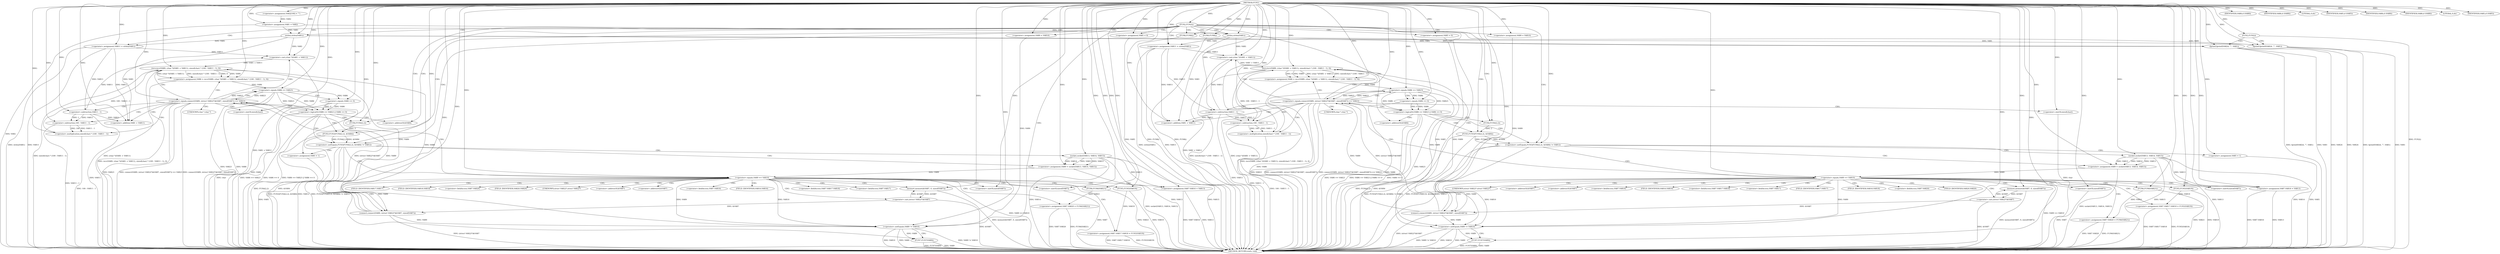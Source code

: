 digraph FUN1 {  
"1000100" [label = "(METHOD,FUN1)" ]
"1000388" [label = "(METHOD_RETURN,static void)" ]
"1000104" [label = "(<operator>.assignment,VAR2[100] = \"\")" ]
"1000107" [label = "(<operator>.assignment,VAR1 = VAR2)" ]
"1000111" [label = "(FUN2,FUN2())" ]
"1000116" [label = "(<operator>.assignment,VAR5 = 0)" ]
"1000123" [label = "(<operator>.assignment,VAR9 = VAR10)" ]
"1000127" [label = "(<operator>.assignment,VAR11 = strlen(VAR1))" ]
"1000129" [label = "(strlen,strlen(VAR1))" ]
"1000134" [label = "(<operator>.notEquals,FUN3(FUN4(2,2), &VAR4) != VAR12)" ]
"1000135" [label = "(FUN3,FUN3(FUN4(2,2), &VAR4))" ]
"1000136" [label = "(FUN4,FUN4(2,2))" ]
"1000144" [label = "(<operator>.assignment,VAR5 = 1)" ]
"1000147" [label = "(<operator>.assignment,VAR9 = socket(VAR13, VAR14, VAR15))" ]
"1000149" [label = "(socket,socket(VAR13, VAR14, VAR15))" ]
"1000154" [label = "(<operator>.equals,VAR9 == VAR10)" ]
"1000159" [label = "(memset,memset(&VAR7, 0, sizeof(VAR7)))" ]
"1000163" [label = "(<operator>.sizeOf,sizeof(VAR7))" ]
"1000165" [label = "(<operator>.assignment,VAR7.VAR16 = VAR13)" ]
"1000170" [label = "(<operator>.assignment,VAR7.VAR17.VAR18 = FUN5(VAR19))" ]
"1000176" [label = "(FUN5,FUN5(VAR19))" ]
"1000178" [label = "(<operator>.assignment,VAR7.VAR20 = FUN6(VAR21))" ]
"1000182" [label = "(FUN6,FUN6(VAR21))" ]
"1000185" [label = "(<operator>.equals,connect(VAR9, (struct VAR22*)&VAR7, sizeof(VAR7)) == VAR23)" ]
"1000186" [label = "(connect,connect(VAR9, (struct VAR22*)&VAR7, sizeof(VAR7)))" ]
"1000188" [label = "(<operator>.cast,(struct VAR22*)&VAR7)" ]
"1000192" [label = "(<operator>.sizeOf,sizeof(VAR7))" ]
"1000197" [label = "(<operator>.assignment,VAR6 = recv(VAR9, (char *)(VAR1 + VAR11), sizeof(char) * (100 - VAR11 - 1), 0))" ]
"1000199" [label = "(recv,recv(VAR9, (char *)(VAR1 + VAR11), sizeof(char) * (100 - VAR11 - 1), 0))" ]
"1000201" [label = "(<operator>.cast,(char *)(VAR1 + VAR11))" ]
"1000203" [label = "(<operator>.addition,VAR1 + VAR11)" ]
"1000206" [label = "(<operator>.multiplication,sizeof(char) * (100 - VAR11 - 1))" ]
"1000207" [label = "(<operator>.sizeOf,sizeof(char))" ]
"1000209" [label = "(<operator>.subtraction,100 - VAR11 - 1)" ]
"1000211" [label = "(<operator>.subtraction,VAR11 - 1)" ]
"1000216" [label = "(<operator>.logicalOr,VAR6 == VAR23 || VAR6 == 0)" ]
"1000217" [label = "(<operator>.equals,VAR6 == VAR23)" ]
"1000220" [label = "(<operator>.equals,VAR6 == 0)" ]
"1000226" [label = "(IDENTIFIER,VAR8,if (VAR8))" ]
"1000229" [label = "(IDENTIFIER,VAR8,if (VAR8))" ]
"1000231" [label = "(LITERAL,0,do)" ]
"1000233" [label = "(<operator>.notEquals,VAR9 != VAR10)" ]
"1000237" [label = "(FUN7,FUN7(VAR9))" ]
"1000240" [label = "(IDENTIFIER,VAR5,if (VAR5))" ]
"1000242" [label = "(FUN8,FUN8())" ]
"1000248" [label = "(<operator>.assignment,VAR5 = 0)" ]
"1000255" [label = "(<operator>.assignment,VAR9 = VAR10)" ]
"1000259" [label = "(<operator>.assignment,VAR11 = strlen(VAR1))" ]
"1000261" [label = "(strlen,strlen(VAR1))" ]
"1000266" [label = "(<operator>.notEquals,FUN3(FUN4(2,2), &VAR4) != VAR12)" ]
"1000267" [label = "(FUN3,FUN3(FUN4(2,2), &VAR4))" ]
"1000268" [label = "(FUN4,FUN4(2,2))" ]
"1000276" [label = "(<operator>.assignment,VAR5 = 1)" ]
"1000279" [label = "(<operator>.assignment,VAR9 = socket(VAR13, VAR14, VAR15))" ]
"1000281" [label = "(socket,socket(VAR13, VAR14, VAR15))" ]
"1000286" [label = "(<operator>.equals,VAR9 == VAR10)" ]
"1000291" [label = "(memset,memset(&VAR7, 0, sizeof(VAR7)))" ]
"1000295" [label = "(<operator>.sizeOf,sizeof(VAR7))" ]
"1000297" [label = "(<operator>.assignment,VAR7.VAR16 = VAR13)" ]
"1000302" [label = "(<operator>.assignment,VAR7.VAR17.VAR18 = FUN5(VAR19))" ]
"1000308" [label = "(FUN5,FUN5(VAR19))" ]
"1000310" [label = "(<operator>.assignment,VAR7.VAR20 = FUN6(VAR21))" ]
"1000314" [label = "(FUN6,FUN6(VAR21))" ]
"1000317" [label = "(<operator>.equals,connect(VAR9, (struct VAR22*)&VAR7, sizeof(VAR7)) == VAR23)" ]
"1000318" [label = "(connect,connect(VAR9, (struct VAR22*)&VAR7, sizeof(VAR7)))" ]
"1000320" [label = "(<operator>.cast,(struct VAR22*)&VAR7)" ]
"1000324" [label = "(<operator>.sizeOf,sizeof(VAR7))" ]
"1000329" [label = "(<operator>.assignment,VAR6 = recv(VAR9, (char *)(VAR1 + VAR11), sizeof(char) * (100 - VAR11 - 1), 0))" ]
"1000331" [label = "(recv,recv(VAR9, (char *)(VAR1 + VAR11), sizeof(char) * (100 - VAR11 - 1), 0))" ]
"1000333" [label = "(<operator>.cast,(char *)(VAR1 + VAR11))" ]
"1000335" [label = "(<operator>.addition,VAR1 + VAR11)" ]
"1000338" [label = "(<operator>.multiplication,sizeof(char) * (100 - VAR11 - 1))" ]
"1000339" [label = "(<operator>.sizeOf,sizeof(char))" ]
"1000341" [label = "(<operator>.subtraction,100 - VAR11 - 1)" ]
"1000343" [label = "(<operator>.subtraction,VAR11 - 1)" ]
"1000348" [label = "(<operator>.logicalOr,VAR6 == VAR23 || VAR6 == 0)" ]
"1000349" [label = "(<operator>.equals,VAR6 == VAR23)" ]
"1000352" [label = "(<operator>.equals,VAR6 == 0)" ]
"1000358" [label = "(IDENTIFIER,VAR8,if (VAR8))" ]
"1000361" [label = "(IDENTIFIER,VAR8,if (VAR8))" ]
"1000363" [label = "(LITERAL,0,do)" ]
"1000365" [label = "(<operator>.notEquals,VAR9 != VAR10)" ]
"1000369" [label = "(FUN7,FUN7(VAR9))" ]
"1000372" [label = "(IDENTIFIER,VAR5,if (VAR5))" ]
"1000374" [label = "(FUN8,FUN8())" ]
"1000376" [label = "(FUN2,FUN2())" ]
"1000378" [label = "(fprintf,fprintf(VAR24, \"\", VAR1))" ]
"1000384" [label = "(fprintf,fprintf(VAR24, \"\", VAR1))" ]
"1000139" [label = "(<operator>.addressOf,&VAR4)" ]
"1000160" [label = "(<operator>.addressOf,&VAR7)" ]
"1000166" [label = "(<operator>.fieldAccess,VAR7.VAR16)" ]
"1000168" [label = "(FIELD_IDENTIFIER,VAR16,VAR16)" ]
"1000171" [label = "(<operator>.fieldAccess,VAR7.VAR17.VAR18)" ]
"1000172" [label = "(<operator>.fieldAccess,VAR7.VAR17)" ]
"1000174" [label = "(FIELD_IDENTIFIER,VAR17,VAR17)" ]
"1000175" [label = "(FIELD_IDENTIFIER,VAR18,VAR18)" ]
"1000179" [label = "(<operator>.fieldAccess,VAR7.VAR20)" ]
"1000181" [label = "(FIELD_IDENTIFIER,VAR20,VAR20)" ]
"1000189" [label = "(UNKNOWN,struct VAR22*,struct VAR22*)" ]
"1000190" [label = "(<operator>.addressOf,&VAR7)" ]
"1000202" [label = "(UNKNOWN,char *,char *)" ]
"1000271" [label = "(<operator>.addressOf,&VAR4)" ]
"1000292" [label = "(<operator>.addressOf,&VAR7)" ]
"1000298" [label = "(<operator>.fieldAccess,VAR7.VAR16)" ]
"1000300" [label = "(FIELD_IDENTIFIER,VAR16,VAR16)" ]
"1000303" [label = "(<operator>.fieldAccess,VAR7.VAR17.VAR18)" ]
"1000304" [label = "(<operator>.fieldAccess,VAR7.VAR17)" ]
"1000306" [label = "(FIELD_IDENTIFIER,VAR17,VAR17)" ]
"1000307" [label = "(FIELD_IDENTIFIER,VAR18,VAR18)" ]
"1000311" [label = "(<operator>.fieldAccess,VAR7.VAR20)" ]
"1000313" [label = "(FIELD_IDENTIFIER,VAR20,VAR20)" ]
"1000321" [label = "(UNKNOWN,struct VAR22*,struct VAR22*)" ]
"1000322" [label = "(<operator>.addressOf,&VAR7)" ]
"1000334" [label = "(UNKNOWN,char *,char *)" ]
  "1000216" -> "1000388"  [ label = "DDG: VAR6 == VAR23 || VAR6 == 0"] 
  "1000217" -> "1000388"  [ label = "DDG: VAR23"] 
  "1000297" -> "1000388"  [ label = "DDG: VAR13"] 
  "1000318" -> "1000388"  [ label = "DDG: (struct VAR22*)&VAR7"] 
  "1000178" -> "1000388"  [ label = "DDG: FUN6(VAR21)"] 
  "1000317" -> "1000388"  [ label = "DDG: VAR23"] 
  "1000159" -> "1000388"  [ label = "DDG: memset(&VAR7, 0, sizeof(VAR7))"] 
  "1000369" -> "1000388"  [ label = "DDG: FUN7(VAR9)"] 
  "1000116" -> "1000388"  [ label = "DDG: VAR5"] 
  "1000365" -> "1000388"  [ label = "DDG: VAR9 != VAR10"] 
  "1000186" -> "1000388"  [ label = "DDG: (struct VAR22*)&VAR7"] 
  "1000286" -> "1000388"  [ label = "DDG: VAR9 == VAR10"] 
  "1000185" -> "1000388"  [ label = "DDG: connect(VAR9, (struct VAR22*)&VAR7, sizeof(VAR7))"] 
  "1000348" -> "1000388"  [ label = "DDG: VAR6 == VAR23"] 
  "1000291" -> "1000388"  [ label = "DDG: memset(&VAR7, 0, sizeof(VAR7))"] 
  "1000259" -> "1000388"  [ label = "DDG: VAR11"] 
  "1000308" -> "1000388"  [ label = "DDG: VAR19"] 
  "1000297" -> "1000388"  [ label = "DDG: VAR7.VAR16"] 
  "1000376" -> "1000388"  [ label = "DDG: FUN2()"] 
  "1000329" -> "1000388"  [ label = "DDG: recv(VAR9, (char *)(VAR1 + VAR11), sizeof(char) * (100 - VAR11 - 1), 0)"] 
  "1000220" -> "1000388"  [ label = "DDG: VAR6"] 
  "1000331" -> "1000388"  [ label = "DDG: (char *)(VAR1 + VAR11)"] 
  "1000185" -> "1000388"  [ label = "DDG: VAR23"] 
  "1000199" -> "1000388"  [ label = "DDG: (char *)(VAR1 + VAR11)"] 
  "1000343" -> "1000388"  [ label = "DDG: VAR11"] 
  "1000237" -> "1000388"  [ label = "DDG: FUN7(VAR9)"] 
  "1000206" -> "1000388"  [ label = "DDG: 100 - VAR11 - 1"] 
  "1000314" -> "1000388"  [ label = "DDG: VAR21"] 
  "1000281" -> "1000388"  [ label = "DDG: VAR13"] 
  "1000349" -> "1000388"  [ label = "DDG: VAR23"] 
  "1000185" -> "1000388"  [ label = "DDG: connect(VAR9, (struct VAR22*)&VAR7, sizeof(VAR7)) == VAR23"] 
  "1000281" -> "1000388"  [ label = "DDG: VAR15"] 
  "1000149" -> "1000388"  [ label = "DDG: VAR14"] 
  "1000233" -> "1000388"  [ label = "DDG: VAR9 != VAR10"] 
  "1000341" -> "1000388"  [ label = "DDG: VAR11 - 1"] 
  "1000369" -> "1000388"  [ label = "DDG: VAR9"] 
  "1000165" -> "1000388"  [ label = "DDG: VAR13"] 
  "1000233" -> "1000388"  [ label = "DDG: VAR10"] 
  "1000384" -> "1000388"  [ label = "DDG: fprintf(VAR24, \"\", VAR1)"] 
  "1000188" -> "1000388"  [ label = "DDG: &VAR7"] 
  "1000317" -> "1000388"  [ label = "DDG: connect(VAR9, (struct VAR22*)&VAR7, sizeof(VAR7))"] 
  "1000178" -> "1000388"  [ label = "DDG: VAR7.VAR20"] 
  "1000302" -> "1000388"  [ label = "DDG: VAR7.VAR17.VAR18"] 
  "1000216" -> "1000388"  [ label = "DDG: VAR6 == VAR23"] 
  "1000310" -> "1000388"  [ label = "DDG: VAR7.VAR20"] 
  "1000237" -> "1000388"  [ label = "DDG: VAR9"] 
  "1000199" -> "1000388"  [ label = "DDG: sizeof(char) * (100 - VAR11 - 1)"] 
  "1000134" -> "1000388"  [ label = "DDG: VAR12"] 
  "1000135" -> "1000388"  [ label = "DDG: &VAR4"] 
  "1000165" -> "1000388"  [ label = "DDG: VAR7.VAR16"] 
  "1000352" -> "1000388"  [ label = "DDG: VAR6"] 
  "1000149" -> "1000388"  [ label = "DDG: VAR15"] 
  "1000267" -> "1000388"  [ label = "DDG: FUN4(2,2)"] 
  "1000127" -> "1000388"  [ label = "DDG: strlen(VAR1)"] 
  "1000348" -> "1000388"  [ label = "DDG: VAR6 == VAR23 || VAR6 == 0"] 
  "1000266" -> "1000388"  [ label = "DDG: FUN3(FUN4(2,2), &VAR4)"] 
  "1000134" -> "1000388"  [ label = "DDG: FUN3(FUN4(2,2), &VAR4) != VAR12"] 
  "1000331" -> "1000388"  [ label = "DDG: sizeof(char) * (100 - VAR11 - 1)"] 
  "1000378" -> "1000388"  [ label = "DDG: VAR24"] 
  "1000217" -> "1000388"  [ label = "DDG: VAR6"] 
  "1000201" -> "1000388"  [ label = "DDG: VAR1 + VAR11"] 
  "1000207" -> "1000388"  [ label = "DDG: char"] 
  "1000147" -> "1000388"  [ label = "DDG: socket(VAR13, VAR14, VAR15)"] 
  "1000170" -> "1000388"  [ label = "DDG: FUN5(VAR19)"] 
  "1000266" -> "1000388"  [ label = "DDG: FUN3(FUN4(2,2), &VAR4) != VAR12"] 
  "1000384" -> "1000388"  [ label = "DDG: VAR1"] 
  "1000365" -> "1000388"  [ label = "DDG: VAR10"] 
  "1000365" -> "1000388"  [ label = "DDG: VAR9"] 
  "1000349" -> "1000388"  [ label = "DDG: VAR6"] 
  "1000211" -> "1000388"  [ label = "DDG: VAR11"] 
  "1000154" -> "1000388"  [ label = "DDG: VAR9 == VAR10"] 
  "1000197" -> "1000388"  [ label = "DDG: recv(VAR9, (char *)(VAR1 + VAR11), sizeof(char) * (100 - VAR11 - 1), 0)"] 
  "1000266" -> "1000388"  [ label = "DDG: VAR12"] 
  "1000378" -> "1000388"  [ label = "DDG: fprintf(VAR24, \"\", VAR1)"] 
  "1000339" -> "1000388"  [ label = "DDG: char"] 
  "1000134" -> "1000388"  [ label = "DDG: FUN3(FUN4(2,2), &VAR4)"] 
  "1000192" -> "1000388"  [ label = "DDG: VAR7"] 
  "1000209" -> "1000388"  [ label = "DDG: VAR11 - 1"] 
  "1000320" -> "1000388"  [ label = "DDG: &VAR7"] 
  "1000324" -> "1000388"  [ label = "DDG: VAR7"] 
  "1000279" -> "1000388"  [ label = "DDG: socket(VAR13, VAR14, VAR15)"] 
  "1000233" -> "1000388"  [ label = "DDG: VAR9"] 
  "1000135" -> "1000388"  [ label = "DDG: FUN4(2,2)"] 
  "1000276" -> "1000388"  [ label = "DDG: VAR5"] 
  "1000242" -> "1000388"  [ label = "DDG: FUN8()"] 
  "1000144" -> "1000388"  [ label = "DDG: VAR5"] 
  "1000216" -> "1000388"  [ label = "DDG: VAR6 == 0"] 
  "1000170" -> "1000388"  [ label = "DDG: VAR7.VAR17.VAR18"] 
  "1000176" -> "1000388"  [ label = "DDG: VAR19"] 
  "1000149" -> "1000388"  [ label = "DDG: VAR13"] 
  "1000348" -> "1000388"  [ label = "DDG: VAR6 == 0"] 
  "1000259" -> "1000388"  [ label = "DDG: strlen(VAR1)"] 
  "1000127" -> "1000388"  [ label = "DDG: VAR11"] 
  "1000374" -> "1000388"  [ label = "DDG: FUN8()"] 
  "1000302" -> "1000388"  [ label = "DDG: FUN5(VAR19)"] 
  "1000281" -> "1000388"  [ label = "DDG: VAR14"] 
  "1000310" -> "1000388"  [ label = "DDG: FUN6(VAR21)"] 
  "1000267" -> "1000388"  [ label = "DDG: &VAR4"] 
  "1000182" -> "1000388"  [ label = "DDG: VAR21"] 
  "1000333" -> "1000388"  [ label = "DDG: VAR1 + VAR11"] 
  "1000378" -> "1000388"  [ label = "DDG: VAR1"] 
  "1000338" -> "1000388"  [ label = "DDG: 100 - VAR11 - 1"] 
  "1000384" -> "1000388"  [ label = "DDG: VAR24"] 
  "1000107" -> "1000388"  [ label = "DDG: VAR2"] 
  "1000248" -> "1000388"  [ label = "DDG: VAR5"] 
  "1000317" -> "1000388"  [ label = "DDG: connect(VAR9, (struct VAR22*)&VAR7, sizeof(VAR7)) == VAR23"] 
  "1000100" -> "1000104"  [ label = "DDG: "] 
  "1000104" -> "1000107"  [ label = "DDG: VAR2"] 
  "1000100" -> "1000107"  [ label = "DDG: "] 
  "1000100" -> "1000111"  [ label = "DDG: "] 
  "1000100" -> "1000116"  [ label = "DDG: "] 
  "1000100" -> "1000123"  [ label = "DDG: "] 
  "1000129" -> "1000127"  [ label = "DDG: VAR1"] 
  "1000100" -> "1000127"  [ label = "DDG: "] 
  "1000107" -> "1000129"  [ label = "DDG: VAR1"] 
  "1000100" -> "1000129"  [ label = "DDG: "] 
  "1000135" -> "1000134"  [ label = "DDG: FUN4(2,2)"] 
  "1000135" -> "1000134"  [ label = "DDG: &VAR4"] 
  "1000136" -> "1000135"  [ label = "DDG: 2"] 
  "1000100" -> "1000136"  [ label = "DDG: "] 
  "1000100" -> "1000134"  [ label = "DDG: "] 
  "1000100" -> "1000144"  [ label = "DDG: "] 
  "1000149" -> "1000147"  [ label = "DDG: VAR13"] 
  "1000149" -> "1000147"  [ label = "DDG: VAR14"] 
  "1000149" -> "1000147"  [ label = "DDG: VAR15"] 
  "1000100" -> "1000147"  [ label = "DDG: "] 
  "1000100" -> "1000149"  [ label = "DDG: "] 
  "1000147" -> "1000154"  [ label = "DDG: VAR9"] 
  "1000100" -> "1000154"  [ label = "DDG: "] 
  "1000188" -> "1000159"  [ label = "DDG: &VAR7"] 
  "1000100" -> "1000159"  [ label = "DDG: "] 
  "1000100" -> "1000163"  [ label = "DDG: "] 
  "1000149" -> "1000165"  [ label = "DDG: VAR13"] 
  "1000100" -> "1000165"  [ label = "DDG: "] 
  "1000176" -> "1000170"  [ label = "DDG: VAR19"] 
  "1000100" -> "1000176"  [ label = "DDG: "] 
  "1000182" -> "1000178"  [ label = "DDG: VAR21"] 
  "1000100" -> "1000182"  [ label = "DDG: "] 
  "1000186" -> "1000185"  [ label = "DDG: VAR9"] 
  "1000186" -> "1000185"  [ label = "DDG: (struct VAR22*)&VAR7"] 
  "1000154" -> "1000186"  [ label = "DDG: VAR9"] 
  "1000100" -> "1000186"  [ label = "DDG: "] 
  "1000188" -> "1000186"  [ label = "DDG: &VAR7"] 
  "1000159" -> "1000188"  [ label = "DDG: &VAR7"] 
  "1000100" -> "1000192"  [ label = "DDG: "] 
  "1000217" -> "1000185"  [ label = "DDG: VAR23"] 
  "1000100" -> "1000185"  [ label = "DDG: "] 
  "1000199" -> "1000197"  [ label = "DDG: VAR9"] 
  "1000199" -> "1000197"  [ label = "DDG: (char *)(VAR1 + VAR11)"] 
  "1000199" -> "1000197"  [ label = "DDG: sizeof(char) * (100 - VAR11 - 1)"] 
  "1000199" -> "1000197"  [ label = "DDG: 0"] 
  "1000100" -> "1000197"  [ label = "DDG: "] 
  "1000186" -> "1000199"  [ label = "DDG: VAR9"] 
  "1000100" -> "1000199"  [ label = "DDG: "] 
  "1000201" -> "1000199"  [ label = "DDG: VAR1 + VAR11"] 
  "1000129" -> "1000201"  [ label = "DDG: VAR1"] 
  "1000100" -> "1000201"  [ label = "DDG: "] 
  "1000211" -> "1000201"  [ label = "DDG: VAR11"] 
  "1000127" -> "1000201"  [ label = "DDG: VAR11"] 
  "1000129" -> "1000203"  [ label = "DDG: VAR1"] 
  "1000100" -> "1000203"  [ label = "DDG: "] 
  "1000211" -> "1000203"  [ label = "DDG: VAR11"] 
  "1000127" -> "1000203"  [ label = "DDG: VAR11"] 
  "1000206" -> "1000199"  [ label = "DDG: 100 - VAR11 - 1"] 
  "1000100" -> "1000206"  [ label = "DDG: "] 
  "1000100" -> "1000207"  [ label = "DDG: "] 
  "1000209" -> "1000206"  [ label = "DDG: 100"] 
  "1000209" -> "1000206"  [ label = "DDG: VAR11 - 1"] 
  "1000100" -> "1000209"  [ label = "DDG: "] 
  "1000211" -> "1000209"  [ label = "DDG: VAR11"] 
  "1000211" -> "1000209"  [ label = "DDG: 1"] 
  "1000100" -> "1000211"  [ label = "DDG: "] 
  "1000127" -> "1000211"  [ label = "DDG: VAR11"] 
  "1000217" -> "1000216"  [ label = "DDG: VAR6"] 
  "1000217" -> "1000216"  [ label = "DDG: VAR23"] 
  "1000197" -> "1000217"  [ label = "DDG: VAR6"] 
  "1000100" -> "1000217"  [ label = "DDG: "] 
  "1000185" -> "1000217"  [ label = "DDG: VAR23"] 
  "1000220" -> "1000216"  [ label = "DDG: VAR6"] 
  "1000220" -> "1000216"  [ label = "DDG: 0"] 
  "1000217" -> "1000220"  [ label = "DDG: VAR6"] 
  "1000100" -> "1000220"  [ label = "DDG: "] 
  "1000100" -> "1000226"  [ label = "DDG: "] 
  "1000100" -> "1000229"  [ label = "DDG: "] 
  "1000100" -> "1000231"  [ label = "DDG: "] 
  "1000186" -> "1000233"  [ label = "DDG: VAR9"] 
  "1000199" -> "1000233"  [ label = "DDG: VAR9"] 
  "1000154" -> "1000233"  [ label = "DDG: VAR9"] 
  "1000123" -> "1000233"  [ label = "DDG: VAR9"] 
  "1000100" -> "1000233"  [ label = "DDG: "] 
  "1000154" -> "1000233"  [ label = "DDG: VAR10"] 
  "1000233" -> "1000237"  [ label = "DDG: VAR9"] 
  "1000100" -> "1000237"  [ label = "DDG: "] 
  "1000100" -> "1000240"  [ label = "DDG: "] 
  "1000100" -> "1000242"  [ label = "DDG: "] 
  "1000100" -> "1000248"  [ label = "DDG: "] 
  "1000100" -> "1000255"  [ label = "DDG: "] 
  "1000261" -> "1000259"  [ label = "DDG: VAR1"] 
  "1000100" -> "1000259"  [ label = "DDG: "] 
  "1000107" -> "1000261"  [ label = "DDG: VAR1"] 
  "1000100" -> "1000261"  [ label = "DDG: "] 
  "1000267" -> "1000266"  [ label = "DDG: FUN4(2,2)"] 
  "1000267" -> "1000266"  [ label = "DDG: &VAR4"] 
  "1000268" -> "1000267"  [ label = "DDG: 2"] 
  "1000100" -> "1000268"  [ label = "DDG: "] 
  "1000100" -> "1000266"  [ label = "DDG: "] 
  "1000100" -> "1000276"  [ label = "DDG: "] 
  "1000281" -> "1000279"  [ label = "DDG: VAR13"] 
  "1000281" -> "1000279"  [ label = "DDG: VAR14"] 
  "1000281" -> "1000279"  [ label = "DDG: VAR15"] 
  "1000100" -> "1000279"  [ label = "DDG: "] 
  "1000100" -> "1000281"  [ label = "DDG: "] 
  "1000279" -> "1000286"  [ label = "DDG: VAR9"] 
  "1000100" -> "1000286"  [ label = "DDG: "] 
  "1000320" -> "1000291"  [ label = "DDG: &VAR7"] 
  "1000100" -> "1000291"  [ label = "DDG: "] 
  "1000100" -> "1000295"  [ label = "DDG: "] 
  "1000281" -> "1000297"  [ label = "DDG: VAR13"] 
  "1000100" -> "1000297"  [ label = "DDG: "] 
  "1000308" -> "1000302"  [ label = "DDG: VAR19"] 
  "1000100" -> "1000308"  [ label = "DDG: "] 
  "1000314" -> "1000310"  [ label = "DDG: VAR21"] 
  "1000100" -> "1000314"  [ label = "DDG: "] 
  "1000318" -> "1000317"  [ label = "DDG: VAR9"] 
  "1000318" -> "1000317"  [ label = "DDG: (struct VAR22*)&VAR7"] 
  "1000286" -> "1000318"  [ label = "DDG: VAR9"] 
  "1000100" -> "1000318"  [ label = "DDG: "] 
  "1000320" -> "1000318"  [ label = "DDG: &VAR7"] 
  "1000291" -> "1000320"  [ label = "DDG: &VAR7"] 
  "1000100" -> "1000324"  [ label = "DDG: "] 
  "1000349" -> "1000317"  [ label = "DDG: VAR23"] 
  "1000100" -> "1000317"  [ label = "DDG: "] 
  "1000331" -> "1000329"  [ label = "DDG: VAR9"] 
  "1000331" -> "1000329"  [ label = "DDG: (char *)(VAR1 + VAR11)"] 
  "1000331" -> "1000329"  [ label = "DDG: sizeof(char) * (100 - VAR11 - 1)"] 
  "1000331" -> "1000329"  [ label = "DDG: 0"] 
  "1000100" -> "1000329"  [ label = "DDG: "] 
  "1000318" -> "1000331"  [ label = "DDG: VAR9"] 
  "1000100" -> "1000331"  [ label = "DDG: "] 
  "1000333" -> "1000331"  [ label = "DDG: VAR1 + VAR11"] 
  "1000261" -> "1000333"  [ label = "DDG: VAR1"] 
  "1000100" -> "1000333"  [ label = "DDG: "] 
  "1000259" -> "1000333"  [ label = "DDG: VAR11"] 
  "1000343" -> "1000333"  [ label = "DDG: VAR11"] 
  "1000261" -> "1000335"  [ label = "DDG: VAR1"] 
  "1000100" -> "1000335"  [ label = "DDG: "] 
  "1000259" -> "1000335"  [ label = "DDG: VAR11"] 
  "1000343" -> "1000335"  [ label = "DDG: VAR11"] 
  "1000338" -> "1000331"  [ label = "DDG: 100 - VAR11 - 1"] 
  "1000100" -> "1000338"  [ label = "DDG: "] 
  "1000100" -> "1000339"  [ label = "DDG: "] 
  "1000341" -> "1000338"  [ label = "DDG: 100"] 
  "1000341" -> "1000338"  [ label = "DDG: VAR11 - 1"] 
  "1000100" -> "1000341"  [ label = "DDG: "] 
  "1000343" -> "1000341"  [ label = "DDG: VAR11"] 
  "1000343" -> "1000341"  [ label = "DDG: 1"] 
  "1000100" -> "1000343"  [ label = "DDG: "] 
  "1000259" -> "1000343"  [ label = "DDG: VAR11"] 
  "1000349" -> "1000348"  [ label = "DDG: VAR6"] 
  "1000349" -> "1000348"  [ label = "DDG: VAR23"] 
  "1000329" -> "1000349"  [ label = "DDG: VAR6"] 
  "1000100" -> "1000349"  [ label = "DDG: "] 
  "1000317" -> "1000349"  [ label = "DDG: VAR23"] 
  "1000352" -> "1000348"  [ label = "DDG: VAR6"] 
  "1000352" -> "1000348"  [ label = "DDG: 0"] 
  "1000349" -> "1000352"  [ label = "DDG: VAR6"] 
  "1000100" -> "1000352"  [ label = "DDG: "] 
  "1000100" -> "1000358"  [ label = "DDG: "] 
  "1000100" -> "1000361"  [ label = "DDG: "] 
  "1000100" -> "1000363"  [ label = "DDG: "] 
  "1000286" -> "1000365"  [ label = "DDG: VAR9"] 
  "1000318" -> "1000365"  [ label = "DDG: VAR9"] 
  "1000331" -> "1000365"  [ label = "DDG: VAR9"] 
  "1000255" -> "1000365"  [ label = "DDG: VAR9"] 
  "1000100" -> "1000365"  [ label = "DDG: "] 
  "1000286" -> "1000365"  [ label = "DDG: VAR10"] 
  "1000365" -> "1000369"  [ label = "DDG: VAR9"] 
  "1000100" -> "1000369"  [ label = "DDG: "] 
  "1000100" -> "1000372"  [ label = "DDG: "] 
  "1000100" -> "1000374"  [ label = "DDG: "] 
  "1000100" -> "1000376"  [ label = "DDG: "] 
  "1000100" -> "1000378"  [ label = "DDG: "] 
  "1000129" -> "1000378"  [ label = "DDG: VAR1"] 
  "1000261" -> "1000378"  [ label = "DDG: VAR1"] 
  "1000100" -> "1000384"  [ label = "DDG: "] 
  "1000129" -> "1000384"  [ label = "DDG: VAR1"] 
  "1000261" -> "1000384"  [ label = "DDG: VAR1"] 
  "1000111" -> "1000127"  [ label = "CDG: "] 
  "1000111" -> "1000268"  [ label = "CDG: "] 
  "1000111" -> "1000233"  [ label = "CDG: "] 
  "1000111" -> "1000248"  [ label = "CDG: "] 
  "1000111" -> "1000136"  [ label = "CDG: "] 
  "1000111" -> "1000271"  [ label = "CDG: "] 
  "1000111" -> "1000267"  [ label = "CDG: "] 
  "1000111" -> "1000129"  [ label = "CDG: "] 
  "1000111" -> "1000139"  [ label = "CDG: "] 
  "1000111" -> "1000255"  [ label = "CDG: "] 
  "1000111" -> "1000259"  [ label = "CDG: "] 
  "1000111" -> "1000116"  [ label = "CDG: "] 
  "1000111" -> "1000261"  [ label = "CDG: "] 
  "1000111" -> "1000123"  [ label = "CDG: "] 
  "1000111" -> "1000135"  [ label = "CDG: "] 
  "1000111" -> "1000266"  [ label = "CDG: "] 
  "1000111" -> "1000365"  [ label = "CDG: "] 
  "1000111" -> "1000134"  [ label = "CDG: "] 
  "1000111" -> "1000242"  [ label = "CDG: "] 
  "1000111" -> "1000374"  [ label = "CDG: "] 
  "1000134" -> "1000144"  [ label = "CDG: "] 
  "1000134" -> "1000154"  [ label = "CDG: "] 
  "1000134" -> "1000147"  [ label = "CDG: "] 
  "1000134" -> "1000149"  [ label = "CDG: "] 
  "1000154" -> "1000174"  [ label = "CDG: "] 
  "1000154" -> "1000182"  [ label = "CDG: "] 
  "1000154" -> "1000165"  [ label = "CDG: "] 
  "1000154" -> "1000188"  [ label = "CDG: "] 
  "1000154" -> "1000190"  [ label = "CDG: "] 
  "1000154" -> "1000160"  [ label = "CDG: "] 
  "1000154" -> "1000192"  [ label = "CDG: "] 
  "1000154" -> "1000176"  [ label = "CDG: "] 
  "1000154" -> "1000189"  [ label = "CDG: "] 
  "1000154" -> "1000168"  [ label = "CDG: "] 
  "1000154" -> "1000181"  [ label = "CDG: "] 
  "1000154" -> "1000166"  [ label = "CDG: "] 
  "1000154" -> "1000175"  [ label = "CDG: "] 
  "1000154" -> "1000179"  [ label = "CDG: "] 
  "1000154" -> "1000185"  [ label = "CDG: "] 
  "1000154" -> "1000186"  [ label = "CDG: "] 
  "1000154" -> "1000172"  [ label = "CDG: "] 
  "1000154" -> "1000163"  [ label = "CDG: "] 
  "1000154" -> "1000178"  [ label = "CDG: "] 
  "1000154" -> "1000159"  [ label = "CDG: "] 
  "1000154" -> "1000170"  [ label = "CDG: "] 
  "1000154" -> "1000171"  [ label = "CDG: "] 
  "1000185" -> "1000199"  [ label = "CDG: "] 
  "1000185" -> "1000216"  [ label = "CDG: "] 
  "1000185" -> "1000206"  [ label = "CDG: "] 
  "1000185" -> "1000201"  [ label = "CDG: "] 
  "1000185" -> "1000203"  [ label = "CDG: "] 
  "1000185" -> "1000211"  [ label = "CDG: "] 
  "1000185" -> "1000197"  [ label = "CDG: "] 
  "1000185" -> "1000217"  [ label = "CDG: "] 
  "1000185" -> "1000207"  [ label = "CDG: "] 
  "1000185" -> "1000202"  [ label = "CDG: "] 
  "1000185" -> "1000209"  [ label = "CDG: "] 
  "1000216" -> "1000136"  [ label = "CDG: "] 
  "1000216" -> "1000139"  [ label = "CDG: "] 
  "1000216" -> "1000135"  [ label = "CDG: "] 
  "1000216" -> "1000134"  [ label = "CDG: "] 
  "1000217" -> "1000220"  [ label = "CDG: "] 
  "1000233" -> "1000237"  [ label = "CDG: "] 
  "1000266" -> "1000276"  [ label = "CDG: "] 
  "1000266" -> "1000281"  [ label = "CDG: "] 
  "1000266" -> "1000286"  [ label = "CDG: "] 
  "1000266" -> "1000279"  [ label = "CDG: "] 
  "1000286" -> "1000310"  [ label = "CDG: "] 
  "1000286" -> "1000302"  [ label = "CDG: "] 
  "1000286" -> "1000298"  [ label = "CDG: "] 
  "1000286" -> "1000321"  [ label = "CDG: "] 
  "1000286" -> "1000308"  [ label = "CDG: "] 
  "1000286" -> "1000314"  [ label = "CDG: "] 
  "1000286" -> "1000300"  [ label = "CDG: "] 
  "1000286" -> "1000292"  [ label = "CDG: "] 
  "1000286" -> "1000303"  [ label = "CDG: "] 
  "1000286" -> "1000307"  [ label = "CDG: "] 
  "1000286" -> "1000324"  [ label = "CDG: "] 
  "1000286" -> "1000317"  [ label = "CDG: "] 
  "1000286" -> "1000291"  [ label = "CDG: "] 
  "1000286" -> "1000313"  [ label = "CDG: "] 
  "1000286" -> "1000318"  [ label = "CDG: "] 
  "1000286" -> "1000304"  [ label = "CDG: "] 
  "1000286" -> "1000311"  [ label = "CDG: "] 
  "1000286" -> "1000320"  [ label = "CDG: "] 
  "1000286" -> "1000295"  [ label = "CDG: "] 
  "1000286" -> "1000297"  [ label = "CDG: "] 
  "1000286" -> "1000306"  [ label = "CDG: "] 
  "1000286" -> "1000322"  [ label = "CDG: "] 
  "1000317" -> "1000349"  [ label = "CDG: "] 
  "1000317" -> "1000334"  [ label = "CDG: "] 
  "1000317" -> "1000348"  [ label = "CDG: "] 
  "1000317" -> "1000335"  [ label = "CDG: "] 
  "1000317" -> "1000331"  [ label = "CDG: "] 
  "1000317" -> "1000338"  [ label = "CDG: "] 
  "1000317" -> "1000329"  [ label = "CDG: "] 
  "1000317" -> "1000339"  [ label = "CDG: "] 
  "1000317" -> "1000341"  [ label = "CDG: "] 
  "1000317" -> "1000333"  [ label = "CDG: "] 
  "1000317" -> "1000343"  [ label = "CDG: "] 
  "1000348" -> "1000268"  [ label = "CDG: "] 
  "1000348" -> "1000271"  [ label = "CDG: "] 
  "1000348" -> "1000267"  [ label = "CDG: "] 
  "1000348" -> "1000266"  [ label = "CDG: "] 
  "1000349" -> "1000352"  [ label = "CDG: "] 
  "1000365" -> "1000369"  [ label = "CDG: "] 
  "1000376" -> "1000378"  [ label = "CDG: "] 
  "1000376" -> "1000384"  [ label = "CDG: "] 
}
